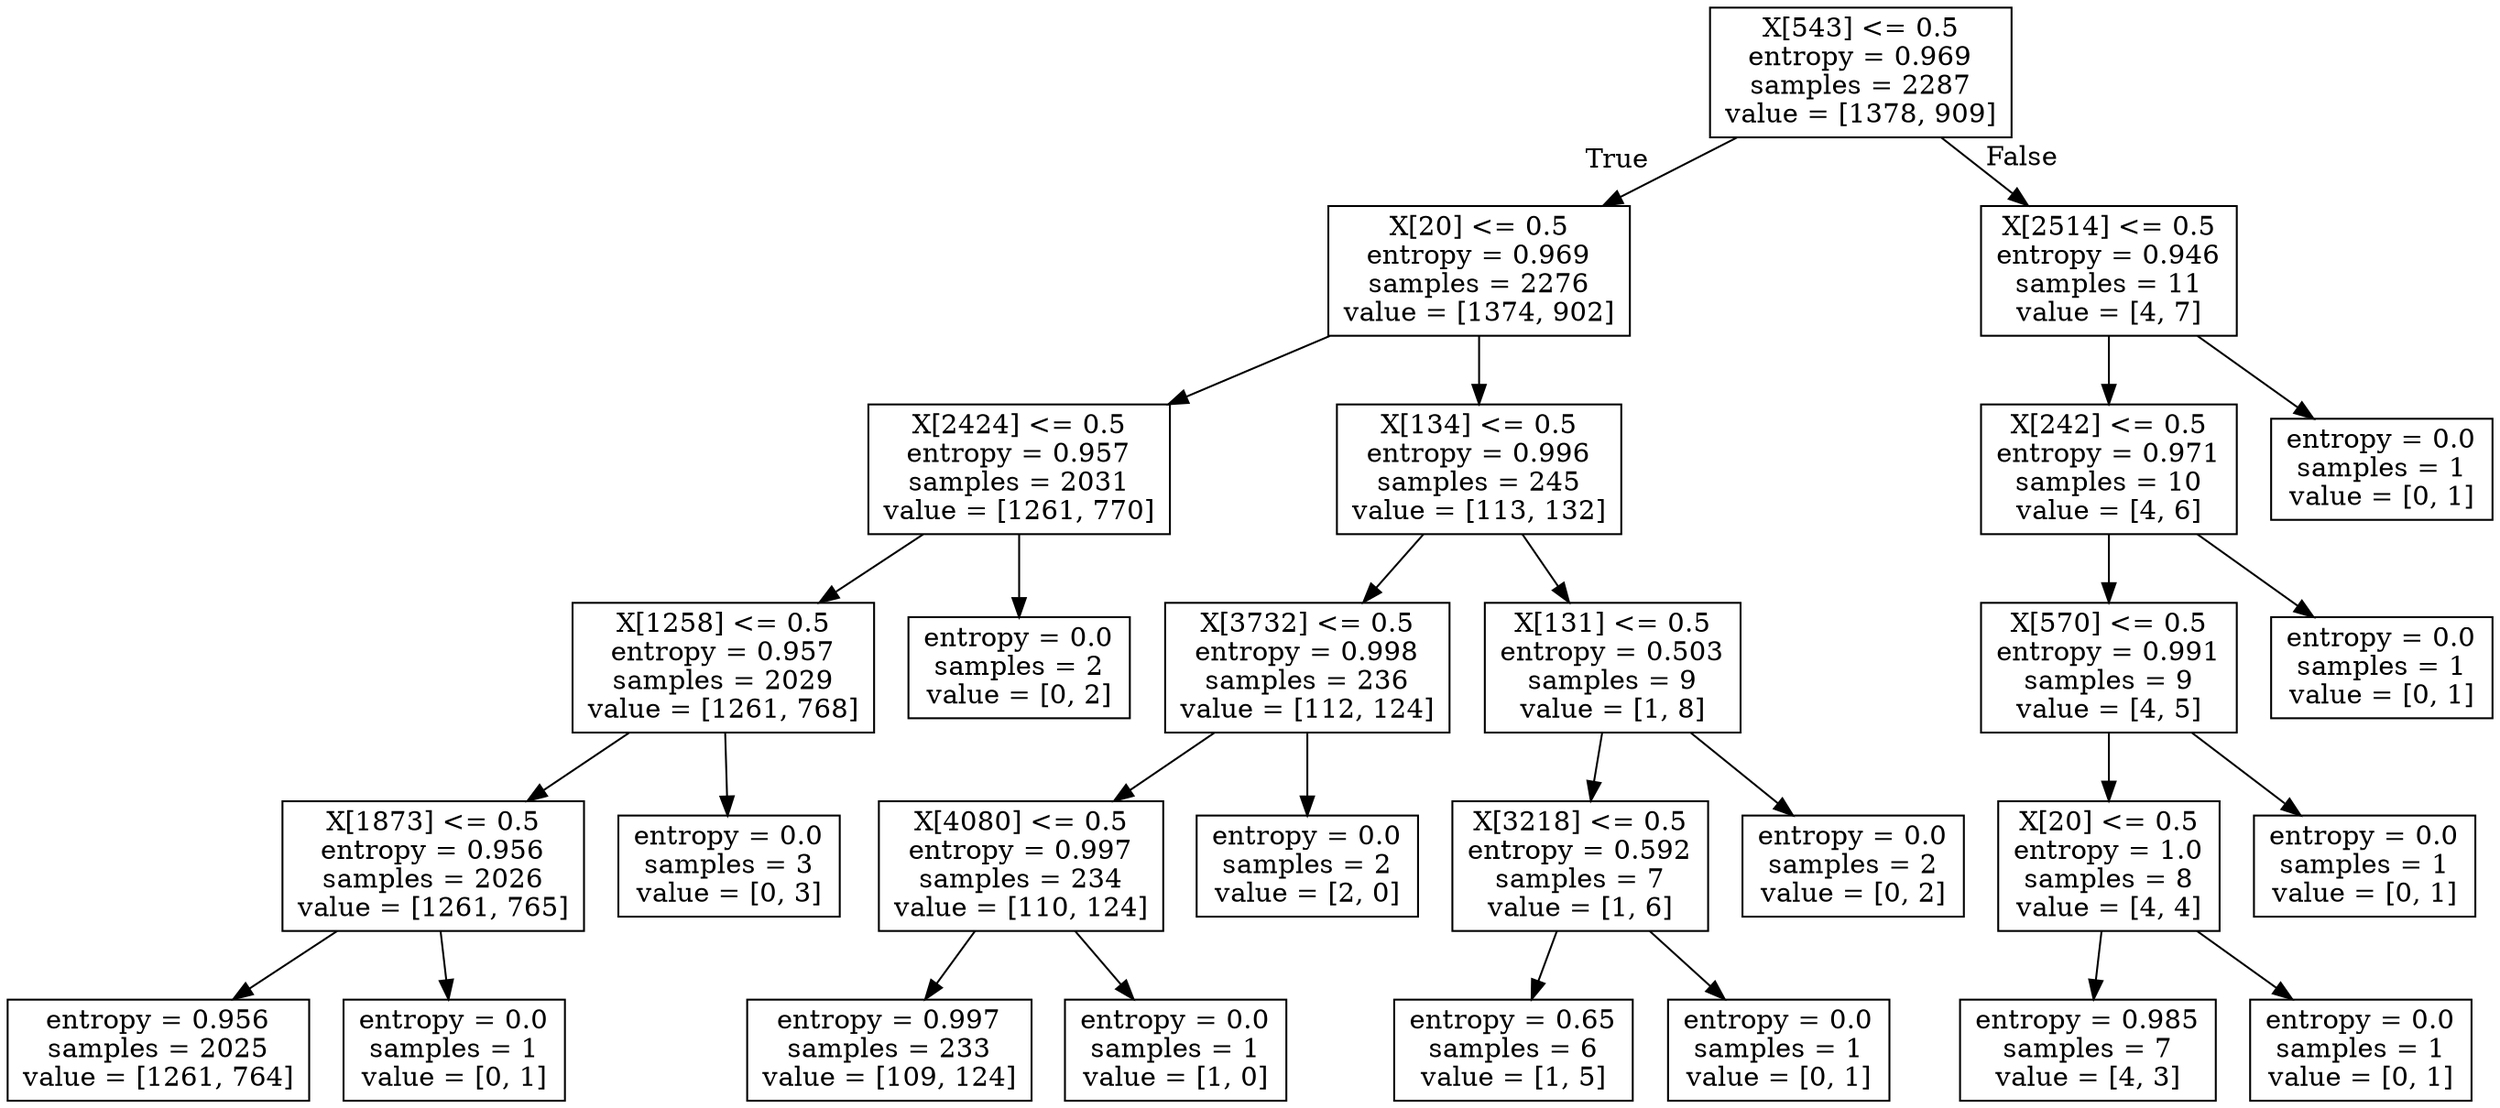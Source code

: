 digraph Tree {
node [shape=box] ;
0 [label="X[543] <= 0.5\nentropy = 0.969\nsamples = 2287\nvalue = [1378, 909]"] ;
1 [label="X[20] <= 0.5\nentropy = 0.969\nsamples = 2276\nvalue = [1374, 902]"] ;
0 -> 1 [labeldistance=2.5, labelangle=45, headlabel="True"] ;
2 [label="X[2424] <= 0.5\nentropy = 0.957\nsamples = 2031\nvalue = [1261, 770]"] ;
1 -> 2 ;
3 [label="X[1258] <= 0.5\nentropy = 0.957\nsamples = 2029\nvalue = [1261, 768]"] ;
2 -> 3 ;
4 [label="X[1873] <= 0.5\nentropy = 0.956\nsamples = 2026\nvalue = [1261, 765]"] ;
3 -> 4 ;
5 [label="entropy = 0.956\nsamples = 2025\nvalue = [1261, 764]"] ;
4 -> 5 ;
6 [label="entropy = 0.0\nsamples = 1\nvalue = [0, 1]"] ;
4 -> 6 ;
7 [label="entropy = 0.0\nsamples = 3\nvalue = [0, 3]"] ;
3 -> 7 ;
8 [label="entropy = 0.0\nsamples = 2\nvalue = [0, 2]"] ;
2 -> 8 ;
9 [label="X[134] <= 0.5\nentropy = 0.996\nsamples = 245\nvalue = [113, 132]"] ;
1 -> 9 ;
10 [label="X[3732] <= 0.5\nentropy = 0.998\nsamples = 236\nvalue = [112, 124]"] ;
9 -> 10 ;
11 [label="X[4080] <= 0.5\nentropy = 0.997\nsamples = 234\nvalue = [110, 124]"] ;
10 -> 11 ;
12 [label="entropy = 0.997\nsamples = 233\nvalue = [109, 124]"] ;
11 -> 12 ;
13 [label="entropy = 0.0\nsamples = 1\nvalue = [1, 0]"] ;
11 -> 13 ;
14 [label="entropy = 0.0\nsamples = 2\nvalue = [2, 0]"] ;
10 -> 14 ;
15 [label="X[131] <= 0.5\nentropy = 0.503\nsamples = 9\nvalue = [1, 8]"] ;
9 -> 15 ;
16 [label="X[3218] <= 0.5\nentropy = 0.592\nsamples = 7\nvalue = [1, 6]"] ;
15 -> 16 ;
17 [label="entropy = 0.65\nsamples = 6\nvalue = [1, 5]"] ;
16 -> 17 ;
18 [label="entropy = 0.0\nsamples = 1\nvalue = [0, 1]"] ;
16 -> 18 ;
19 [label="entropy = 0.0\nsamples = 2\nvalue = [0, 2]"] ;
15 -> 19 ;
20 [label="X[2514] <= 0.5\nentropy = 0.946\nsamples = 11\nvalue = [4, 7]"] ;
0 -> 20 [labeldistance=2.5, labelangle=-45, headlabel="False"] ;
21 [label="X[242] <= 0.5\nentropy = 0.971\nsamples = 10\nvalue = [4, 6]"] ;
20 -> 21 ;
22 [label="X[570] <= 0.5\nentropy = 0.991\nsamples = 9\nvalue = [4, 5]"] ;
21 -> 22 ;
23 [label="X[20] <= 0.5\nentropy = 1.0\nsamples = 8\nvalue = [4, 4]"] ;
22 -> 23 ;
24 [label="entropy = 0.985\nsamples = 7\nvalue = [4, 3]"] ;
23 -> 24 ;
25 [label="entropy = 0.0\nsamples = 1\nvalue = [0, 1]"] ;
23 -> 25 ;
26 [label="entropy = 0.0\nsamples = 1\nvalue = [0, 1]"] ;
22 -> 26 ;
27 [label="entropy = 0.0\nsamples = 1\nvalue = [0, 1]"] ;
21 -> 27 ;
28 [label="entropy = 0.0\nsamples = 1\nvalue = [0, 1]"] ;
20 -> 28 ;
}